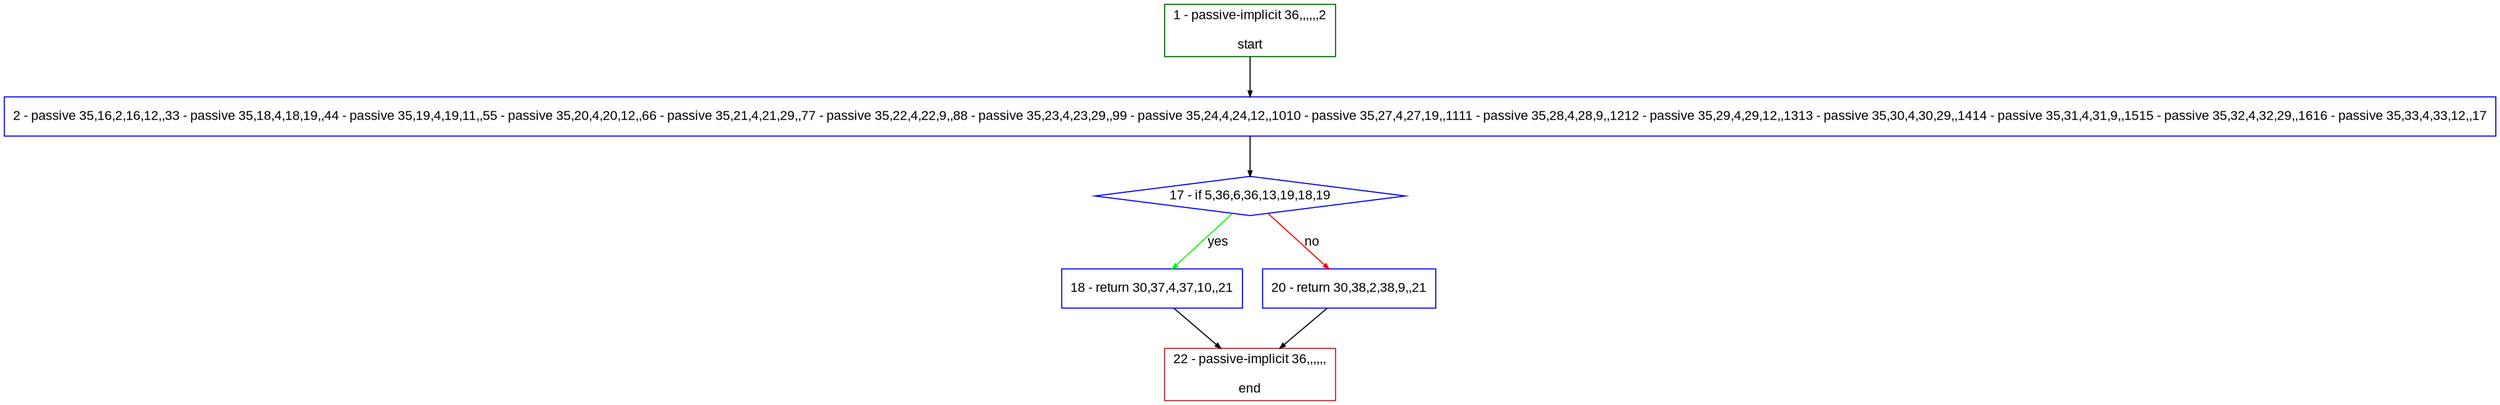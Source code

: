 digraph "" {
  graph [bgcolor="white", fillcolor="#FFFFCC", pack="true", packmode="clust", fontname="Arial", label="", fontsize="12", compound="true", style="rounded,filled"];
  node [node_initialized="no", fillcolor="white", fontname="Arial", label="", color="grey", fontsize="12", fixedsize="false", compound="true", shape="rectangle", style="filled"];
  edge [arrowtail="none", lhead="", fontcolor="black", fontname="Arial", label="", color="black", fontsize="12", arrowhead="normal", arrowsize="0.5", compound="true", ltail="", dir="forward"];
  __N1 [fillcolor="#ffffff", label="2 - passive 35,16,2,16,12,,33 - passive 35,18,4,18,19,,44 - passive 35,19,4,19,11,,55 - passive 35,20,4,20,12,,66 - passive 35,21,4,21,29,,77 - passive 35,22,4,22,9,,88 - passive 35,23,4,23,29,,99 - passive 35,24,4,24,12,,1010 - passive 35,27,4,27,19,,1111 - passive 35,28,4,28,9,,1212 - passive 35,29,4,29,12,,1313 - passive 35,30,4,30,29,,1414 - passive 35,31,4,31,9,,1515 - passive 35,32,4,32,29,,1616 - passive 35,33,4,33,12,,17", color="#0000ff", shape="box", style="filled"];
  __N2 [fillcolor="#ffffff", label="1 - passive-implicit 36,,,,,,2\n\nstart", color="#006400", shape="box", style="filled"];
  __N3 [fillcolor="#ffffff", label="17 - if 5,36,6,36,13,19,18,19", color="#0000ff", shape="diamond", style="filled"];
  __N4 [fillcolor="#ffffff", label="18 - return 30,37,4,37,10,,21", color="#0000ff", shape="box", style="filled"];
  __N5 [fillcolor="#ffffff", label="20 - return 30,38,2,38,9,,21", color="#0000ff", shape="box", style="filled"];
  __N6 [fillcolor="#ffffff", label="22 - passive-implicit 36,,,,,,\n\nend", color="#a52a2a", shape="box", style="filled"];
  __N2 -> __N1 [arrowtail="none", color="#000000", label="", arrowhead="normal", dir="forward"];
  __N1 -> __N3 [arrowtail="none", color="#000000", label="", arrowhead="normal", dir="forward"];
  __N3 -> __N4 [arrowtail="none", color="#00ff00", label="yes", arrowhead="normal", dir="forward"];
  __N3 -> __N5 [arrowtail="none", color="#ff0000", label="no", arrowhead="normal", dir="forward"];
  __N4 -> __N6 [arrowtail="none", color="#000000", label="", arrowhead="normal", dir="forward"];
  __N5 -> __N6 [arrowtail="none", color="#000000", label="", arrowhead="normal", dir="forward"];
}
